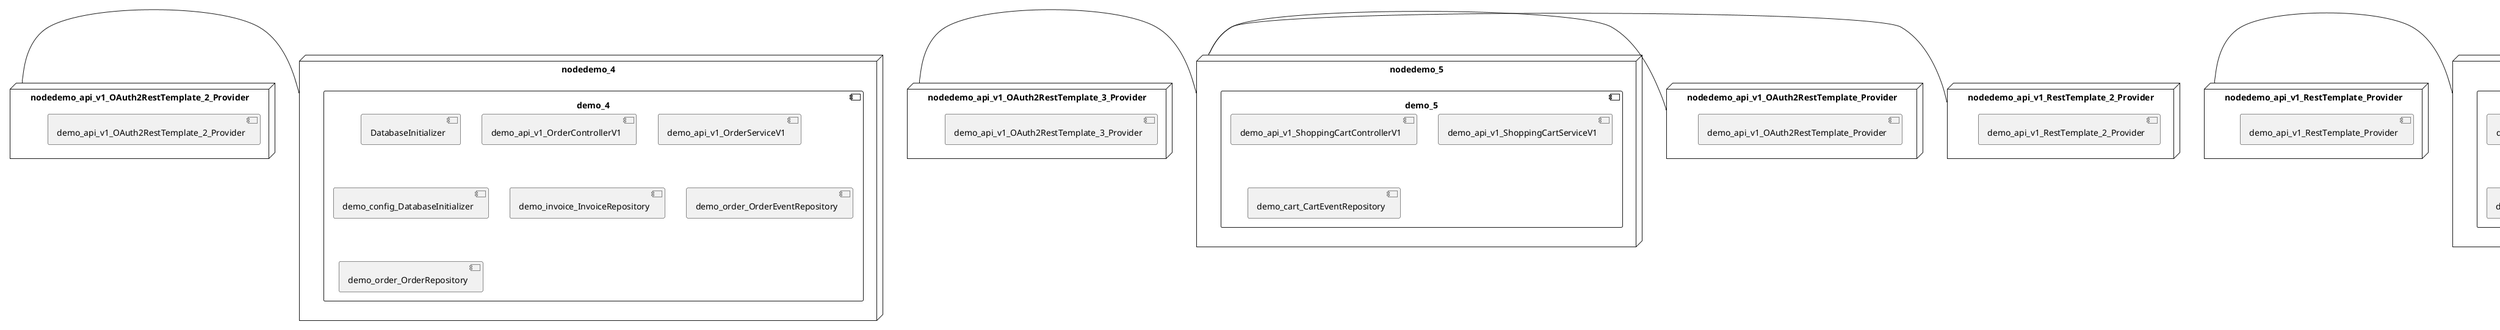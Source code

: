 @startuml
skinparam fixCircleLabelOverlapping true
skinparam componentStyle uml2
node nodedemo {
component demo {
[demo_api_v1_UserControllerV1] [[kbastani-spring-cloud-event-sourcing-example.system#_BZDDGAHgEe-VofpmDONE1w]]
[demo_api_v1_UserServiceV1] [[kbastani-spring-cloud-event-sourcing-example.system#_BZDDGAHgEe-VofpmDONE1w]]
[demo_user_UserRepository] [[kbastani-spring-cloud-event-sourcing-example.system#_BZDDGAHgEe-VofpmDONE1w]]
}
}
node nodedemo_2 {
component demo_2 {
[demo_UserController] [[kbastani-spring-cloud-event-sourcing-example.system#_BZDDGAHgEe-VofpmDONE1w]]
[demo_UserRepository] [[kbastani-spring-cloud-event-sourcing-example.system#_BZDDGAHgEe-VofpmDONE1w]]
[demo_UserService] [[kbastani-spring-cloud-event-sourcing-example.system#_BZDDGAHgEe-VofpmDONE1w]]
[demo_login_UserController] [[kbastani-spring-cloud-event-sourcing-example.system#_BZDDGAHgEe-VofpmDONE1w]]
}
}
node nodedemo_3 {
component demo_3 {
[demo_api_v1_CatalogControllerV1] [[kbastani-spring-cloud-event-sourcing-example.system#_BZDDGAHgEe-VofpmDONE1w]]
[demo_api_v1_CatalogServiceV1] [[kbastani-spring-cloud-event-sourcing-example.system#_BZDDGAHgEe-VofpmDONE1w]]
[demo_catalog_CatalogInfoRepository] [[kbastani-spring-cloud-event-sourcing-example.system#_BZDDGAHgEe-VofpmDONE1w]]
}
}
node nodedemo_4 {
component demo_4 {
[DatabaseInitializer] [[kbastani-spring-cloud-event-sourcing-example.system#_BZDDGAHgEe-VofpmDONE1w]]
[demo_api_v1_OrderControllerV1] [[kbastani-spring-cloud-event-sourcing-example.system#_BZDDGAHgEe-VofpmDONE1w]]
[demo_api_v1_OrderServiceV1] [[kbastani-spring-cloud-event-sourcing-example.system#_BZDDGAHgEe-VofpmDONE1w]]
[demo_config_DatabaseInitializer] [[kbastani-spring-cloud-event-sourcing-example.system#_BZDDGAHgEe-VofpmDONE1w]]
[demo_invoice_InvoiceRepository] [[kbastani-spring-cloud-event-sourcing-example.system#_BZDDGAHgEe-VofpmDONE1w]]
[demo_order_OrderEventRepository] [[kbastani-spring-cloud-event-sourcing-example.system#_BZDDGAHgEe-VofpmDONE1w]]
[demo_order_OrderRepository] [[kbastani-spring-cloud-event-sourcing-example.system#_BZDDGAHgEe-VofpmDONE1w]]
}
}
node nodedemo_5 {
component demo_5 {
[demo_api_v1_ShoppingCartControllerV1] [[kbastani-spring-cloud-event-sourcing-example.system#_BZDDGAHgEe-VofpmDONE1w]]
[demo_api_v1_ShoppingCartServiceV1] [[kbastani-spring-cloud-event-sourcing-example.system#_BZDDGAHgEe-VofpmDONE1w]]
[demo_cart_CartEventRepository] [[kbastani-spring-cloud-event-sourcing-example.system#_BZDDGAHgEe-VofpmDONE1w]]
}
}
node nodedemo_6 {
component demo_6 {
}
}
node nodedemo_7 {
component demo_7 {
[demo_account_AccountRepository] [[kbastani-spring-cloud-event-sourcing-example.system#_BZDDGAHgEe-VofpmDONE1w]]
[demo_api_v1_AccountControllerV1] [[kbastani-spring-cloud-event-sourcing-example.system#_BZDDGAHgEe-VofpmDONE1w]]
[demo_api_v1_AccountServiceV1] [[kbastani-spring-cloud-event-sourcing-example.system#_BZDDGAHgEe-VofpmDONE1w]]
}
}
node nodedemo_v1 {
component demo_v1 {
[demo_v1_InventoryControllerV1] [[kbastani-spring-cloud-event-sourcing-example.system#_BZDDGAHgEe-VofpmDONE1w]]
[demo_v1_InventoryServiceV1] [[kbastani-spring-cloud-event-sourcing-example.system#_BZDDGAHgEe-VofpmDONE1w]]
}
}
node nodedemo_api_v1_OAuth2RestTemplate_2_Provider {
[demo_api_v1_OAuth2RestTemplate_2_Provider] [[kbastani-spring-cloud-event-sourcing-example.system#_BZDDGAHgEe-VofpmDONE1w]]
}
node nodedemo_api_v1_OAuth2RestTemplate_3_Provider {
[demo_api_v1_OAuth2RestTemplate_3_Provider] [[kbastani-spring-cloud-event-sourcing-example.system#_BZDDGAHgEe-VofpmDONE1w]]
}
node nodedemo_api_v1_OAuth2RestTemplate_Provider {
[demo_api_v1_OAuth2RestTemplate_Provider] [[kbastani-spring-cloud-event-sourcing-example.system#_BZDDGAHgEe-VofpmDONE1w]]
}
node nodedemo_api_v1_RestTemplate_2_Provider {
[demo_api_v1_RestTemplate_2_Provider] [[kbastani-spring-cloud-event-sourcing-example.system#_BZDDGAHgEe-VofpmDONE1w]]
}
node nodedemo_api_v1_RestTemplate_Provider {
[demo_api_v1_RestTemplate_Provider] [[kbastani-spring-cloud-event-sourcing-example.system#_BZDDGAHgEe-VofpmDONE1w]]
}
node nodedemo_inventory_InventoryRepository_Provider {
[demo_inventory_InventoryRepository_Provider] [[kbastani-spring-cloud-event-sourcing-example.system#_BZDDGAHgEe-VofpmDONE1w]]
}
node nodedemo_login_AuthenticationManager_Provider {
[demo_login_AuthenticationManager_Provider] [[kbastani-spring-cloud-event-sourcing-example.system#_BZDDGAHgEe-VofpmDONE1w]]
}
node nodedemo_login_ClientDetailsService_Provider {
[demo_login_ClientDetailsService_Provider] [[kbastani-spring-cloud-event-sourcing-example.system#_BZDDGAHgEe-VofpmDONE1w]]
}
node nodedemo_login_HttpSessionSecurityContextRepository_Provider {
[demo_login_HttpSessionSecurityContextRepository_Provider] [[kbastani-spring-cloud-event-sourcing-example.system#_BZDDGAHgEe-VofpmDONE1w]]
}
node nodedemo_login_LoginController {
[demo_login_LoginController] [[kbastani-spring-cloud-event-sourcing-example.system#_BZDDGAHgEe-VofpmDONE1w]]
}
node nodedemo_product_ProductRepository_Provider {
[demo_product_ProductRepository_Provider] [[kbastani-spring-cloud-event-sourcing-example.system#_BZDDGAHgEe-VofpmDONE1w]]
}
node nodedemo_user_UserClientV1 {
[demo_user_UserClientV1] [[kbastani-spring-cloud-event-sourcing-example.system#_BZDDGAHgEe-VofpmDONE1w]]
}
node nodedemo_v1_Session_Provider {
[demo_v1_Session_Provider] [[kbastani-spring-cloud-event-sourcing-example.system#_BZDDGAHgEe-VofpmDONE1w]]
}
[nodedemo_api_v1_OAuth2RestTemplate_2_Provider] - [nodedemo_4]
[nodedemo_api_v1_OAuth2RestTemplate_3_Provider] - [nodedemo_5]
[nodedemo_api_v1_OAuth2RestTemplate_Provider] - [nodedemo_5]
[nodedemo_api_v1_RestTemplate_2_Provider] - [nodedemo_5]
[nodedemo_api_v1_RestTemplate_Provider] - [nodedemo_3]
[nodedemo_inventory_InventoryRepository_Provider] - [nodedemo_v1]
[nodedemo_login_AuthenticationManager_Provider] - [nodedemo_login_LoginController]
[nodedemo_login_ClientDetailsService_Provider] - [nodedemo_login_LoginController]
[nodedemo_login_HttpSessionSecurityContextRepository_Provider] - [nodedemo_login_LoginController]
[nodedemo_product_ProductRepository_Provider] - [nodedemo_v1]
[nodedemo_v1_Session_Provider] - [nodedemo_v1]
[nodedemo] - [nodedemo_user_UserClientV1]

@enduml
